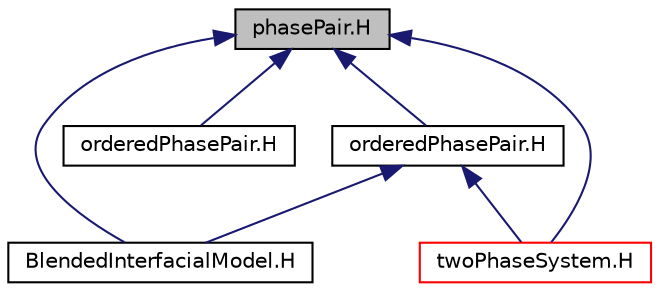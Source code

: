 digraph "phasePair.H"
{
  bgcolor="transparent";
  edge [fontname="Helvetica",fontsize="10",labelfontname="Helvetica",labelfontsize="10"];
  node [fontname="Helvetica",fontsize="10",shape=record];
  Node4 [label="phasePair.H",height=0.2,width=0.4,color="black", fillcolor="grey75", style="filled", fontcolor="black"];
  Node4 -> Node5 [dir="back",color="midnightblue",fontsize="10",style="solid",fontname="Helvetica"];
  Node5 [label="BlendedInterfacialModel.H",height=0.2,width=0.4,color="black",URL="$a01595.html"];
  Node4 -> Node6 [dir="back",color="midnightblue",fontsize="10",style="solid",fontname="Helvetica"];
  Node6 [label="orderedPhasePair.H",height=0.2,width=0.4,color="black",URL="$a03786.html"];
  Node4 -> Node7 [dir="back",color="midnightblue",fontsize="10",style="solid",fontname="Helvetica"];
  Node7 [label="twoPhaseSystem.H",height=0.2,width=0.4,color="red",URL="$a01667.html"];
  Node4 -> Node19 [dir="back",color="midnightblue",fontsize="10",style="solid",fontname="Helvetica"];
  Node19 [label="orderedPhasePair.H",height=0.2,width=0.4,color="black",URL="$a03789.html"];
  Node19 -> Node5 [dir="back",color="midnightblue",fontsize="10",style="solid",fontname="Helvetica"];
  Node19 -> Node7 [dir="back",color="midnightblue",fontsize="10",style="solid",fontname="Helvetica"];
}
